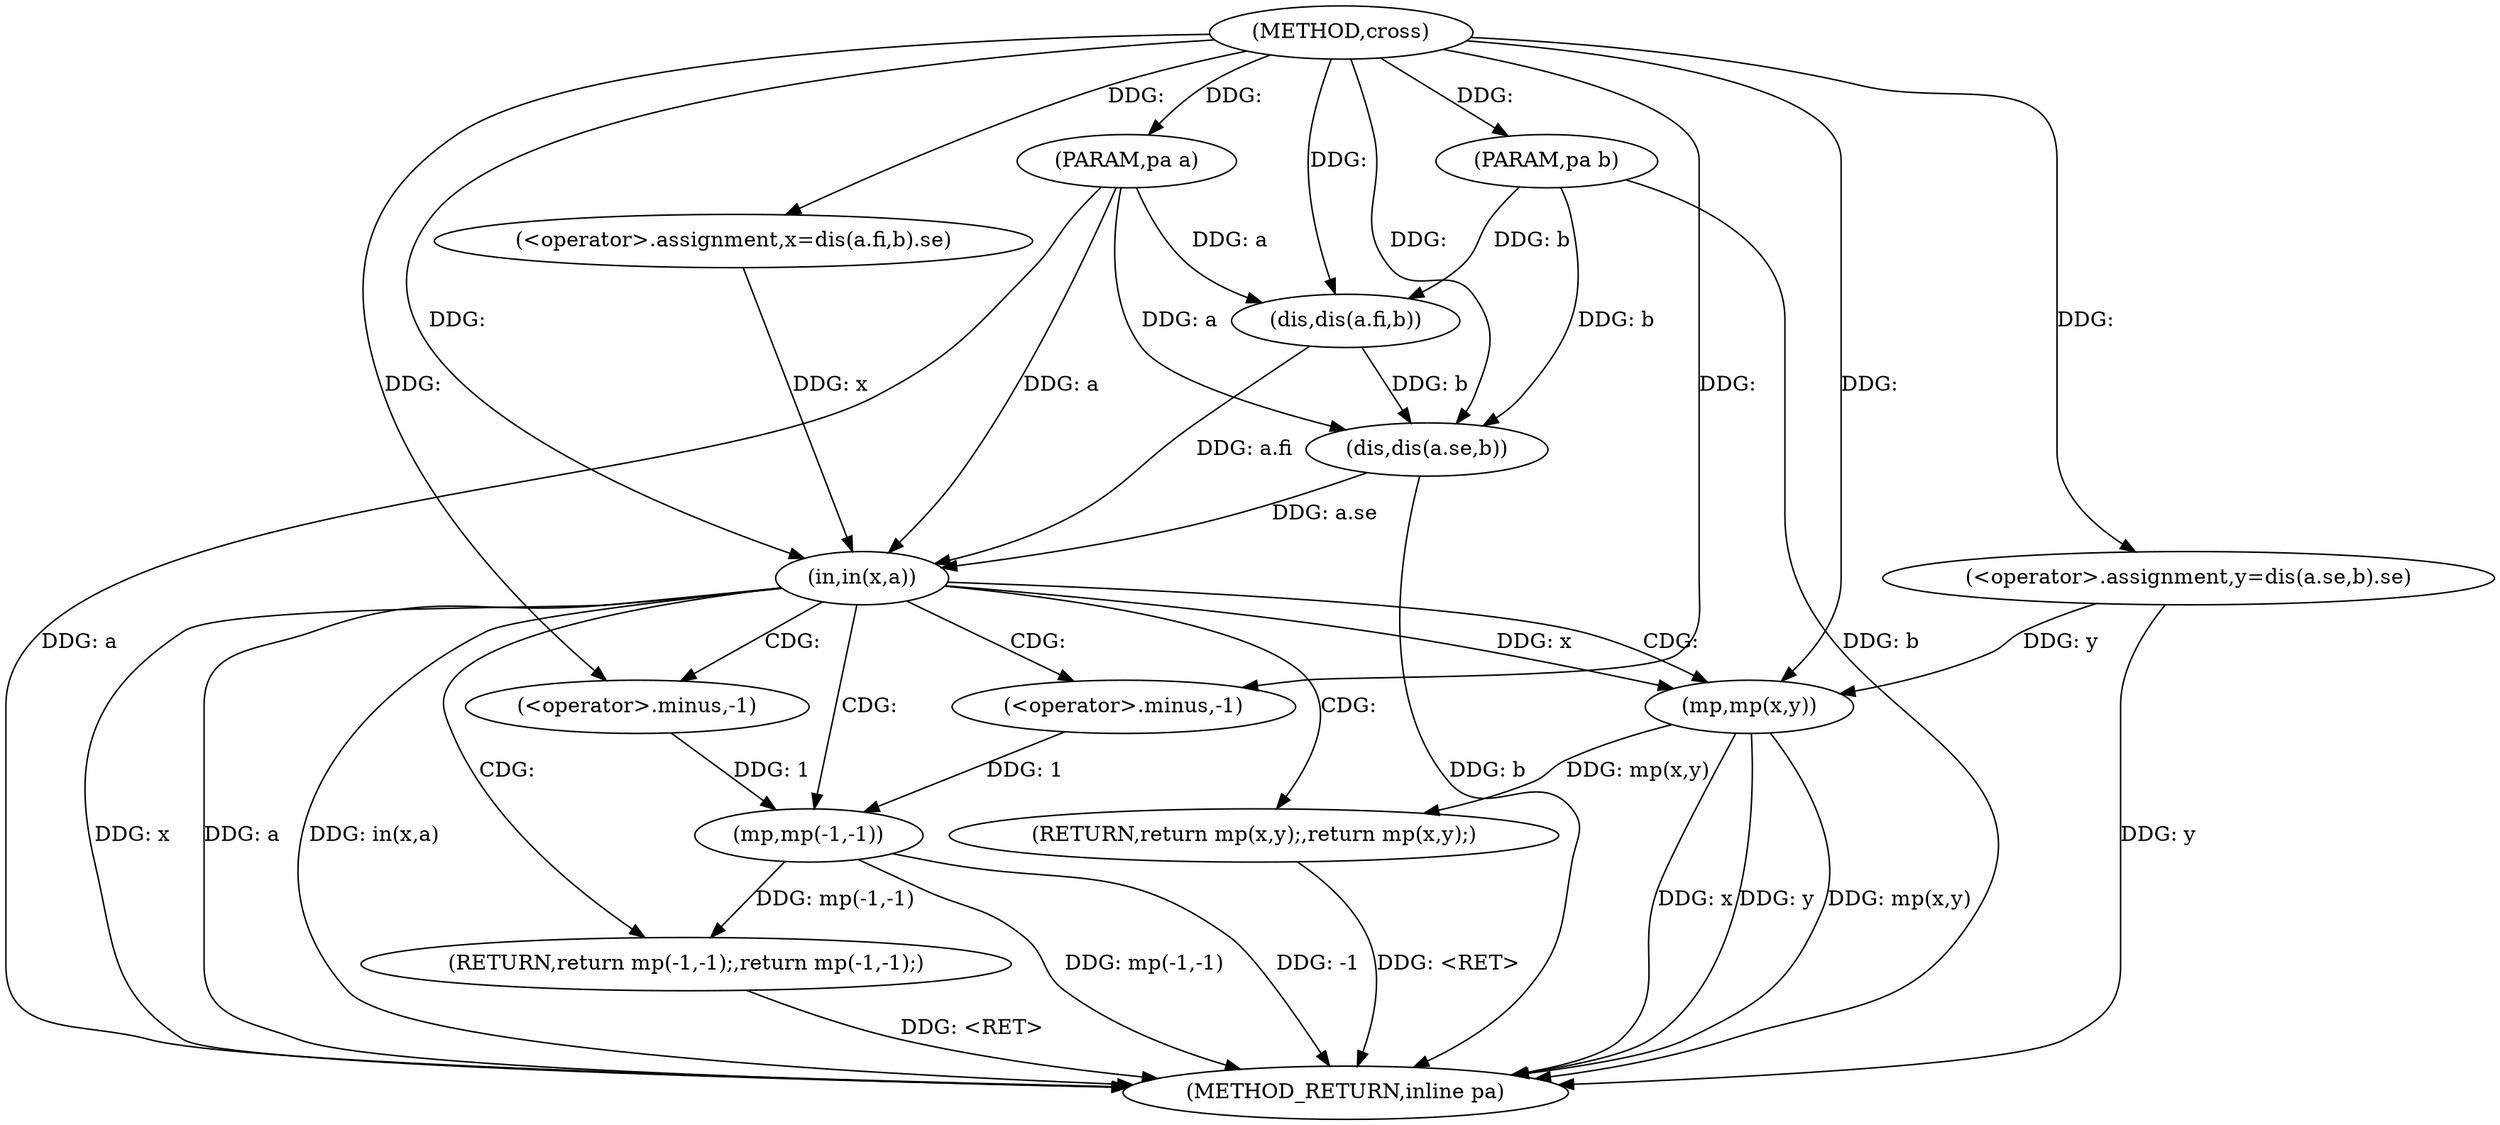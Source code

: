 digraph "cross" {  
"1000576" [label = "(METHOD,cross)" ]
"1000614" [label = "(METHOD_RETURN,inline pa)" ]
"1000577" [label = "(PARAM,pa a)" ]
"1000578" [label = "(PARAM,pa b)" ]
"1000581" [label = "(<operator>.assignment,x=dis(a.fi,b).se)" ]
"1000591" [label = "(<operator>.assignment,y=dis(a.se,b).se)" ]
"1000608" [label = "(RETURN,return mp(-1,-1);,return mp(-1,-1);)" ]
"1000601" [label = "(in,in(x,a))" ]
"1000604" [label = "(RETURN,return mp(x,y);,return mp(x,y);)" ]
"1000609" [label = "(mp,mp(-1,-1))" ]
"1000605" [label = "(mp,mp(x,y))" ]
"1000584" [label = "(dis,dis(a.fi,b))" ]
"1000594" [label = "(dis,dis(a.se,b))" ]
"1000610" [label = "(<operator>.minus,-1)" ]
"1000612" [label = "(<operator>.minus,-1)" ]
  "1000604" -> "1000614"  [ label = "DDG: <RET>"] 
  "1000608" -> "1000614"  [ label = "DDG: <RET>"] 
  "1000577" -> "1000614"  [ label = "DDG: a"] 
  "1000578" -> "1000614"  [ label = "DDG: b"] 
  "1000591" -> "1000614"  [ label = "DDG: y"] 
  "1000594" -> "1000614"  [ label = "DDG: b"] 
  "1000601" -> "1000614"  [ label = "DDG: x"] 
  "1000601" -> "1000614"  [ label = "DDG: a"] 
  "1000601" -> "1000614"  [ label = "DDG: in(x,a)"] 
  "1000609" -> "1000614"  [ label = "DDG: -1"] 
  "1000609" -> "1000614"  [ label = "DDG: mp(-1,-1)"] 
  "1000605" -> "1000614"  [ label = "DDG: x"] 
  "1000605" -> "1000614"  [ label = "DDG: y"] 
  "1000605" -> "1000614"  [ label = "DDG: mp(x,y)"] 
  "1000576" -> "1000577"  [ label = "DDG: "] 
  "1000576" -> "1000578"  [ label = "DDG: "] 
  "1000609" -> "1000608"  [ label = "DDG: mp(-1,-1)"] 
  "1000576" -> "1000581"  [ label = "DDG: "] 
  "1000576" -> "1000591"  [ label = "DDG: "] 
  "1000605" -> "1000604"  [ label = "DDG: mp(x,y)"] 
  "1000581" -> "1000601"  [ label = "DDG: x"] 
  "1000576" -> "1000601"  [ label = "DDG: "] 
  "1000584" -> "1000601"  [ label = "DDG: a.fi"] 
  "1000594" -> "1000601"  [ label = "DDG: a.se"] 
  "1000577" -> "1000601"  [ label = "DDG: a"] 
  "1000610" -> "1000609"  [ label = "DDG: 1"] 
  "1000612" -> "1000609"  [ label = "DDG: 1"] 
  "1000577" -> "1000584"  [ label = "DDG: a"] 
  "1000578" -> "1000584"  [ label = "DDG: b"] 
  "1000576" -> "1000584"  [ label = "DDG: "] 
  "1000577" -> "1000594"  [ label = "DDG: a"] 
  "1000584" -> "1000594"  [ label = "DDG: b"] 
  "1000578" -> "1000594"  [ label = "DDG: b"] 
  "1000576" -> "1000594"  [ label = "DDG: "] 
  "1000601" -> "1000605"  [ label = "DDG: x"] 
  "1000576" -> "1000605"  [ label = "DDG: "] 
  "1000591" -> "1000605"  [ label = "DDG: y"] 
  "1000576" -> "1000610"  [ label = "DDG: "] 
  "1000576" -> "1000612"  [ label = "DDG: "] 
  "1000601" -> "1000604"  [ label = "CDG: "] 
  "1000601" -> "1000605"  [ label = "CDG: "] 
  "1000601" -> "1000612"  [ label = "CDG: "] 
  "1000601" -> "1000609"  [ label = "CDG: "] 
  "1000601" -> "1000608"  [ label = "CDG: "] 
  "1000601" -> "1000610"  [ label = "CDG: "] 
}
